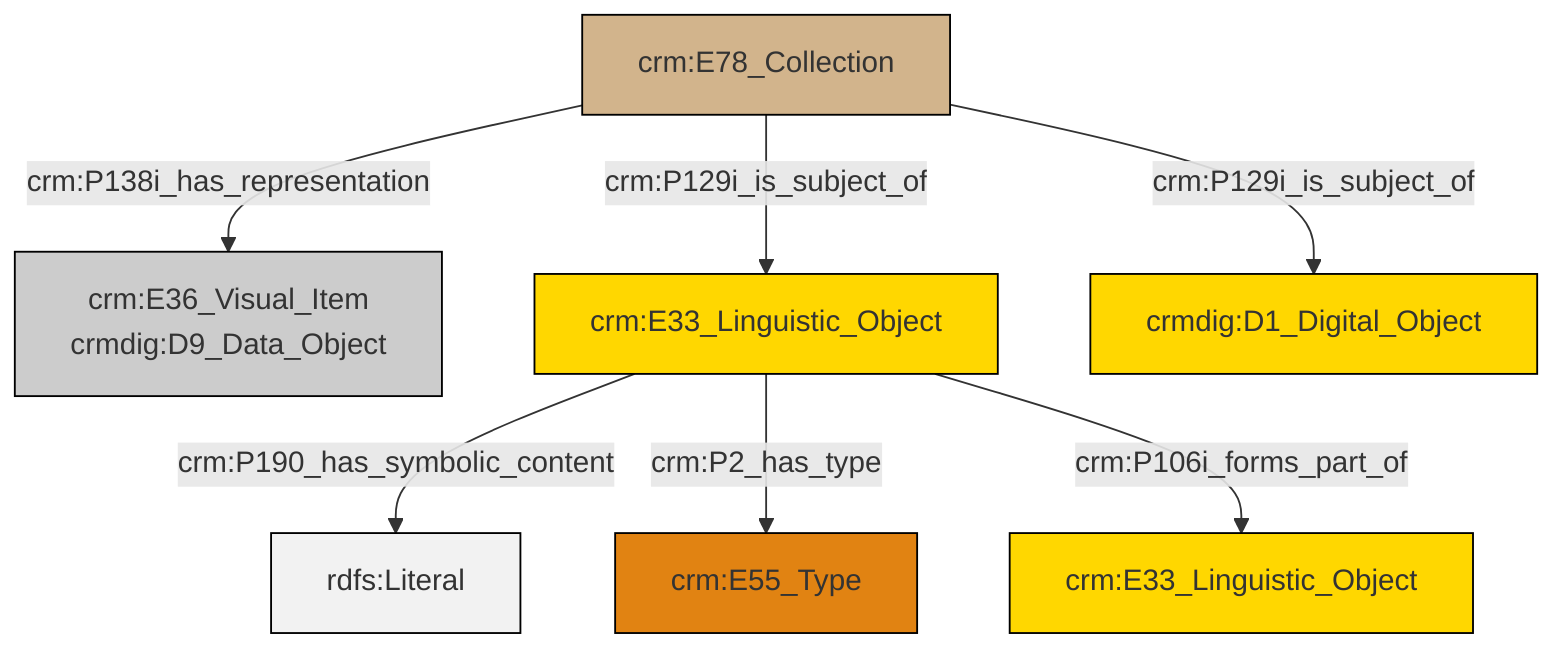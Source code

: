 graph TD
classDef Literal fill:#f2f2f2,stroke:#000000;
classDef CRM_Entity fill:#FFFFFF,stroke:#000000;
classDef Temporal_Entity fill:#00C9E6, stroke:#000000;
classDef Type fill:#E18312, stroke:#000000;
classDef Time-Span fill:#2C9C91, stroke:#000000;
classDef Appellation fill:#FFEB7F, stroke:#000000;
classDef Place fill:#008836, stroke:#000000;
classDef Persistent_Item fill:#B266B2, stroke:#000000;
classDef Conceptual_Object fill:#FFD700, stroke:#000000;
classDef Physical_Thing fill:#D2B48C, stroke:#000000;
classDef Actor fill:#f58aad, stroke:#000000;
classDef PC_Classes fill:#4ce600, stroke:#000000;
classDef Multi fill:#cccccc,stroke:#000000;

5["crm:E33_Linguistic_Object"]:::Conceptual_Object -->|crm:P190_has_symbolic_content| 6[rdfs:Literal]:::Literal
5["crm:E33_Linguistic_Object"]:::Conceptual_Object -->|crm:P2_has_type| 3["crm:E55_Type"]:::Type
9["crm:E78_Collection"]:::Physical_Thing -->|crm:P129i_is_subject_of| 5["crm:E33_Linguistic_Object"]:::Conceptual_Object
9["crm:E78_Collection"]:::Physical_Thing -->|crm:P138i_has_representation| 0["crm:E36_Visual_Item<br>crmdig:D9_Data_Object"]:::Multi
5["crm:E33_Linguistic_Object"]:::Conceptual_Object -->|crm:P106i_forms_part_of| 7["crm:E33_Linguistic_Object"]:::Conceptual_Object
9["crm:E78_Collection"]:::Physical_Thing -->|crm:P129i_is_subject_of| 10["crmdig:D1_Digital_Object"]:::Conceptual_Object